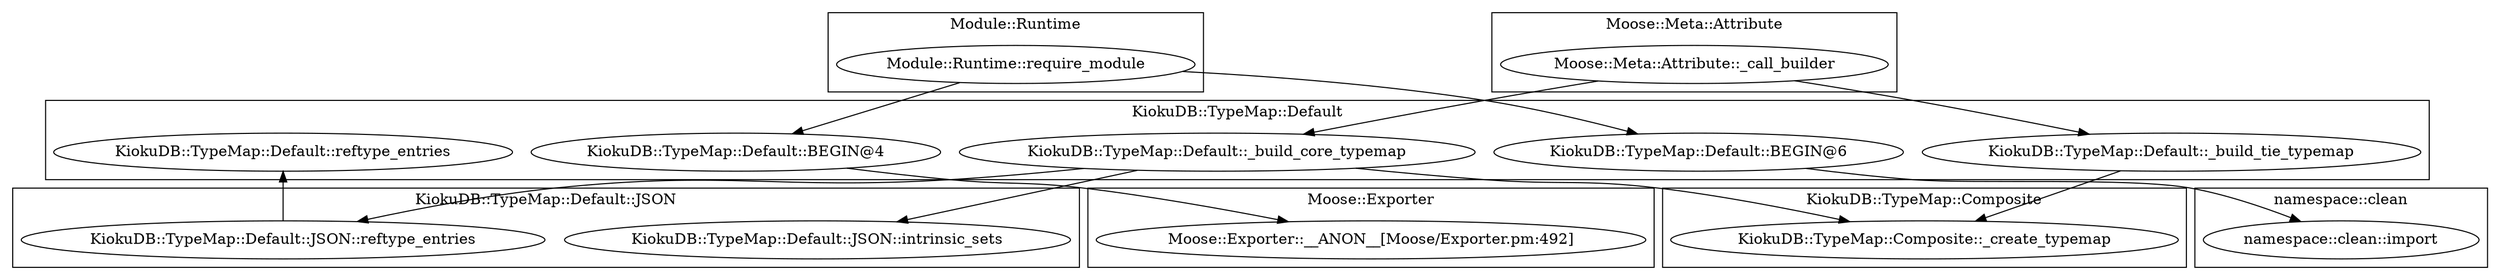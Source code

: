 digraph {
graph [overlap=false]
subgraph cluster_KiokuDB_TypeMap_Composite {
	label="KiokuDB::TypeMap::Composite";
	"KiokuDB::TypeMap::Composite::_create_typemap";
}
subgraph cluster_namespace_clean {
	label="namespace::clean";
	"namespace::clean::import";
}
subgraph cluster_Module_Runtime {
	label="Module::Runtime";
	"Module::Runtime::require_module";
}
subgraph cluster_Moose_Meta_Attribute {
	label="Moose::Meta::Attribute";
	"Moose::Meta::Attribute::_call_builder";
}
subgraph cluster_KiokuDB_TypeMap_Default_JSON {
	label="KiokuDB::TypeMap::Default::JSON";
	"KiokuDB::TypeMap::Default::JSON::reftype_entries";
	"KiokuDB::TypeMap::Default::JSON::intrinsic_sets";
}
subgraph cluster_KiokuDB_TypeMap_Default {
	label="KiokuDB::TypeMap::Default";
	"KiokuDB::TypeMap::Default::BEGIN@4";
	"KiokuDB::TypeMap::Default::_build_tie_typemap";
	"KiokuDB::TypeMap::Default::_build_core_typemap";
	"KiokuDB::TypeMap::Default::BEGIN@6";
	"KiokuDB::TypeMap::Default::reftype_entries";
}
subgraph cluster_Moose_Exporter {
	label="Moose::Exporter";
	"Moose::Exporter::__ANON__[Moose/Exporter.pm:492]";
}
"Moose::Meta::Attribute::_call_builder" -> "KiokuDB::TypeMap::Default::_build_core_typemap";
"KiokuDB::TypeMap::Default::BEGIN@6" -> "namespace::clean::import";
"Module::Runtime::require_module" -> "KiokuDB::TypeMap::Default::BEGIN@6";
"KiokuDB::TypeMap::Default::BEGIN@4" -> "Moose::Exporter::__ANON__[Moose/Exporter.pm:492]";
"Moose::Meta::Attribute::_call_builder" -> "KiokuDB::TypeMap::Default::_build_tie_typemap";
"Module::Runtime::require_module" -> "KiokuDB::TypeMap::Default::BEGIN@4";
"KiokuDB::TypeMap::Default::_build_core_typemap" -> "KiokuDB::TypeMap::Default::JSON::intrinsic_sets";
"KiokuDB::TypeMap::Default::_build_tie_typemap" -> "KiokuDB::TypeMap::Composite::_create_typemap";
"KiokuDB::TypeMap::Default::_build_core_typemap" -> "KiokuDB::TypeMap::Composite::_create_typemap";
"KiokuDB::TypeMap::Default::JSON::reftype_entries" -> "KiokuDB::TypeMap::Default::reftype_entries";
"KiokuDB::TypeMap::Default::_build_core_typemap" -> "KiokuDB::TypeMap::Default::JSON::reftype_entries";
}
